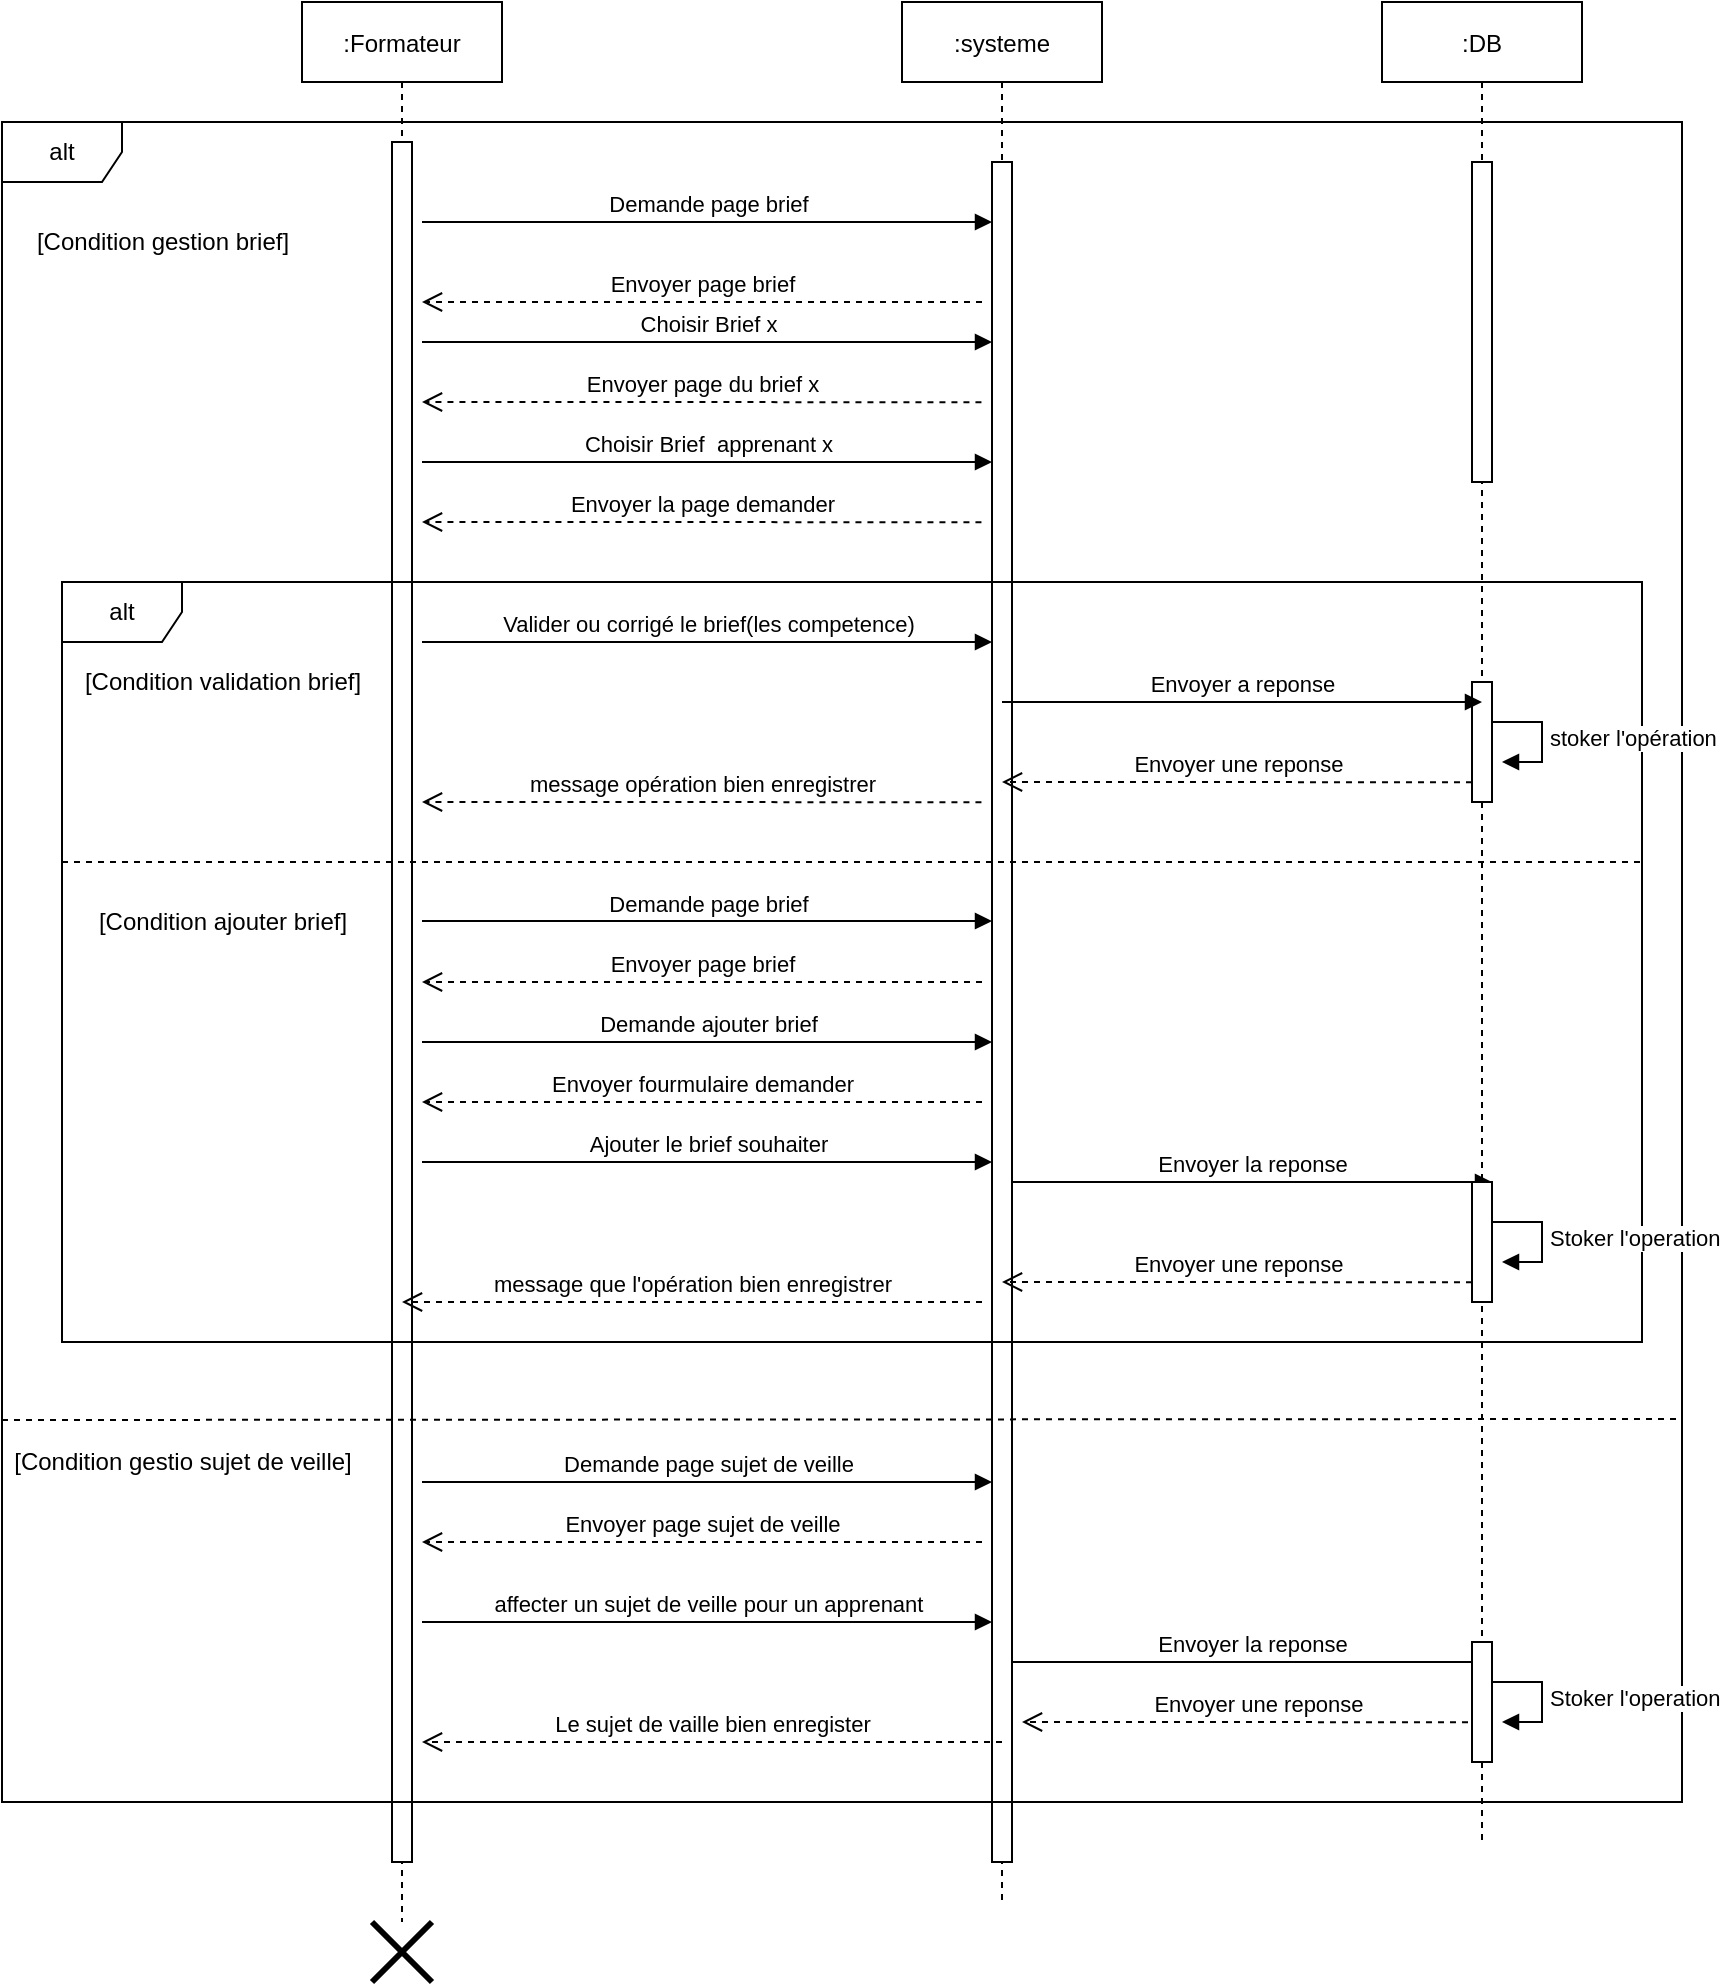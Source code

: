 <mxfile version="13.9.9" type="device"><diagram id="kgpKYQtTHZ0yAKxKKP6v" name="Page-1"><mxGraphModel dx="3378" dy="1184" grid="1" gridSize="10" guides="1" tooltips="1" connect="1" arrows="1" fold="1" page="1" pageScale="1" pageWidth="850" pageHeight="1100" math="0" shadow="0"><root><mxCell id="0"/><mxCell id="1" parent="0"/><mxCell id="3nuBFxr9cyL0pnOWT2aG-1" value=":Formateur" style="shape=umlLifeline;perimeter=lifelinePerimeter;container=1;collapsible=0;recursiveResize=0;rounded=0;shadow=0;strokeWidth=1;" parent="1" vertex="1"><mxGeometry x="120" y="80" width="100" height="960" as="geometry"/></mxCell><mxCell id="3nuBFxr9cyL0pnOWT2aG-2" value="" style="points=[];perimeter=orthogonalPerimeter;rounded=0;shadow=0;strokeWidth=1;" parent="3nuBFxr9cyL0pnOWT2aG-1" vertex="1"><mxGeometry x="45" y="70" width="10" height="860" as="geometry"/></mxCell><mxCell id="3nuBFxr9cyL0pnOWT2aG-5" value=":systeme" style="shape=umlLifeline;perimeter=lifelinePerimeter;container=1;collapsible=0;recursiveResize=0;rounded=0;shadow=0;strokeWidth=1;" parent="1" vertex="1"><mxGeometry x="420" y="80" width="100" height="950" as="geometry"/></mxCell><mxCell id="3nuBFxr9cyL0pnOWT2aG-6" value="" style="points=[];perimeter=orthogonalPerimeter;rounded=0;shadow=0;strokeWidth=1;" parent="3nuBFxr9cyL0pnOWT2aG-5" vertex="1"><mxGeometry x="45" y="80" width="10" height="850" as="geometry"/></mxCell><mxCell id="GA965PAa4vEP2MWw1zA6-1" value=":DB" style="shape=umlLifeline;perimeter=lifelinePerimeter;container=1;collapsible=0;recursiveResize=0;rounded=0;shadow=0;strokeWidth=1;" vertex="1" parent="1"><mxGeometry x="660" y="80" width="100" height="920" as="geometry"/></mxCell><mxCell id="GA965PAa4vEP2MWw1zA6-2" value="" style="points=[];perimeter=orthogonalPerimeter;rounded=0;shadow=0;strokeWidth=1;" vertex="1" parent="GA965PAa4vEP2MWw1zA6-1"><mxGeometry x="45" y="80" width="10" height="160" as="geometry"/></mxCell><mxCell id="GA965PAa4vEP2MWw1zA6-3" value="alt" style="shape=umlFrame;whiteSpace=wrap;html=1;" vertex="1" parent="1"><mxGeometry x="-30" y="140" width="840" height="840" as="geometry"/></mxCell><mxCell id="GA965PAa4vEP2MWw1zA6-4" value="[Condition gestion brief]" style="text;html=1;align=center;verticalAlign=middle;resizable=0;points=[];autosize=1;" vertex="1" parent="1"><mxGeometry x="-20" y="190" width="140" height="20" as="geometry"/></mxCell><mxCell id="GA965PAa4vEP2MWw1zA6-5" value="Demande page brief" style="html=1;verticalAlign=bottom;endArrow=block;" edge="1" parent="1"><mxGeometry width="80" relative="1" as="geometry"><mxPoint x="180" y="190" as="sourcePoint"/><mxPoint x="465" y="190" as="targetPoint"/><Array as="points"><mxPoint x="425" y="190"/></Array></mxGeometry></mxCell><mxCell id="GA965PAa4vEP2MWw1zA6-6" value="Envoyer page brief" style="html=1;verticalAlign=bottom;endArrow=open;dashed=1;endSize=8;" edge="1" parent="1"><mxGeometry relative="1" as="geometry"><mxPoint x="460" y="230" as="sourcePoint"/><mxPoint x="180" y="230" as="targetPoint"/></mxGeometry></mxCell><mxCell id="GA965PAa4vEP2MWw1zA6-7" value="Choisir Brief x" style="html=1;verticalAlign=bottom;endArrow=block;" edge="1" parent="1"><mxGeometry width="80" relative="1" as="geometry"><mxPoint x="180" y="250" as="sourcePoint"/><mxPoint x="465" y="250" as="targetPoint"/><Array as="points"><mxPoint x="425" y="250"/></Array></mxGeometry></mxCell><mxCell id="GA965PAa4vEP2MWw1zA6-8" value="Envoyer page du brief x" style="html=1;verticalAlign=bottom;endArrow=open;dashed=1;endSize=8;exitX=0.583;exitY=0.07;exitDx=0;exitDy=0;exitPerimeter=0;" edge="1" parent="1"><mxGeometry relative="1" as="geometry"><mxPoint x="459.72" y="280.1" as="sourcePoint"/><mxPoint x="180" y="280" as="targetPoint"/></mxGeometry></mxCell><mxCell id="GA965PAa4vEP2MWw1zA6-9" value="Choisir Brief&amp;nbsp; apprenant x" style="html=1;verticalAlign=bottom;endArrow=block;" edge="1" parent="1"><mxGeometry width="80" relative="1" as="geometry"><mxPoint x="180" y="310" as="sourcePoint"/><mxPoint x="465" y="310" as="targetPoint"/><Array as="points"><mxPoint x="425" y="310"/></Array></mxGeometry></mxCell><mxCell id="GA965PAa4vEP2MWw1zA6-10" value="Envoyer la page demander" style="html=1;verticalAlign=bottom;endArrow=open;dashed=1;endSize=8;exitX=0.583;exitY=0.07;exitDx=0;exitDy=0;exitPerimeter=0;" edge="1" parent="1"><mxGeometry relative="1" as="geometry"><mxPoint x="459.72" y="340.1" as="sourcePoint"/><mxPoint x="180" y="340" as="targetPoint"/></mxGeometry></mxCell><mxCell id="GA965PAa4vEP2MWw1zA6-11" value="alt" style="shape=umlFrame;whiteSpace=wrap;html=1;" vertex="1" parent="1"><mxGeometry y="370" width="790" height="380" as="geometry"/></mxCell><mxCell id="GA965PAa4vEP2MWw1zA6-12" value="[Condition validation brief]" style="text;html=1;align=center;verticalAlign=middle;resizable=0;points=[];autosize=1;" vertex="1" parent="1"><mxGeometry x="5" y="410" width="150" height="20" as="geometry"/></mxCell><mxCell id="GA965PAa4vEP2MWw1zA6-13" value="Valider ou corrigé le brief(les competence)" style="html=1;verticalAlign=bottom;endArrow=block;" edge="1" parent="1"><mxGeometry width="80" relative="1" as="geometry"><mxPoint x="180" y="400" as="sourcePoint"/><mxPoint x="465" y="400" as="targetPoint"/><Array as="points"><mxPoint x="425" y="400"/></Array></mxGeometry></mxCell><mxCell id="GA965PAa4vEP2MWw1zA6-15" value="" style="points=[];perimeter=orthogonalPerimeter;rounded=0;shadow=0;strokeWidth=1;" vertex="1" parent="1"><mxGeometry x="705" y="420" width="10" height="60" as="geometry"/></mxCell><mxCell id="GA965PAa4vEP2MWw1zA6-16" value="Envoyer a reponse" style="html=1;verticalAlign=bottom;endArrow=block;" edge="1" parent="1"><mxGeometry width="80" relative="1" as="geometry"><mxPoint x="470" y="430" as="sourcePoint"/><mxPoint x="710" y="430" as="targetPoint"/><Array as="points"/></mxGeometry></mxCell><mxCell id="GA965PAa4vEP2MWw1zA6-21" value="stoker l'opération" style="edgeStyle=orthogonalEdgeStyle;html=1;align=left;spacingLeft=2;endArrow=block;rounded=0;entryX=1;entryY=0;" edge="1" parent="1"><mxGeometry relative="1" as="geometry"><mxPoint x="715" y="440" as="sourcePoint"/><Array as="points"><mxPoint x="740" y="440"/></Array><mxPoint x="720" y="460" as="targetPoint"/></mxGeometry></mxCell><mxCell id="GA965PAa4vEP2MWw1zA6-23" value="Envoyer une reponse" style="html=1;verticalAlign=bottom;endArrow=open;dashed=1;endSize=8;exitX=0.583;exitY=0.07;exitDx=0;exitDy=0;exitPerimeter=0;" edge="1" parent="1"><mxGeometry relative="1" as="geometry"><mxPoint x="705.0" y="470.1" as="sourcePoint"/><mxPoint x="470" y="470" as="targetPoint"/></mxGeometry></mxCell><mxCell id="GA965PAa4vEP2MWw1zA6-24" value="message opération bien enregistrer" style="html=1;verticalAlign=bottom;endArrow=open;dashed=1;endSize=8;exitX=0.583;exitY=0.07;exitDx=0;exitDy=0;exitPerimeter=0;" edge="1" parent="1"><mxGeometry relative="1" as="geometry"><mxPoint x="459.72" y="480.1" as="sourcePoint"/><mxPoint x="180" y="480" as="targetPoint"/></mxGeometry></mxCell><mxCell id="GA965PAa4vEP2MWw1zA6-25" value="" style="endArrow=none;dashed=1;html=1;" edge="1" parent="1"><mxGeometry width="50" height="50" relative="1" as="geometry"><mxPoint y="510" as="sourcePoint"/><mxPoint x="790" y="510" as="targetPoint"/></mxGeometry></mxCell><mxCell id="GA965PAa4vEP2MWw1zA6-26" value="[Condition ajouter brief]" style="text;html=1;align=center;verticalAlign=middle;resizable=0;points=[];autosize=1;" vertex="1" parent="1"><mxGeometry x="10" y="530" width="140" height="20" as="geometry"/></mxCell><mxCell id="GA965PAa4vEP2MWw1zA6-27" value="Demande page brief" style="html=1;verticalAlign=bottom;endArrow=block;" edge="1" parent="1"><mxGeometry width="80" relative="1" as="geometry"><mxPoint x="180" y="539.5" as="sourcePoint"/><mxPoint x="465" y="539.5" as="targetPoint"/><Array as="points"><mxPoint x="425" y="539.5"/></Array></mxGeometry></mxCell><mxCell id="GA965PAa4vEP2MWw1zA6-28" value="Envoyer page brief" style="html=1;verticalAlign=bottom;endArrow=open;dashed=1;endSize=8;" edge="1" parent="1"><mxGeometry relative="1" as="geometry"><mxPoint x="460" y="570" as="sourcePoint"/><mxPoint x="180" y="570" as="targetPoint"/></mxGeometry></mxCell><mxCell id="GA965PAa4vEP2MWw1zA6-29" value="Demande ajouter brief" style="html=1;verticalAlign=bottom;endArrow=block;" edge="1" parent="1"><mxGeometry width="80" relative="1" as="geometry"><mxPoint x="180" y="600" as="sourcePoint"/><mxPoint x="465" y="600" as="targetPoint"/><Array as="points"><mxPoint x="425" y="600"/></Array></mxGeometry></mxCell><mxCell id="GA965PAa4vEP2MWw1zA6-31" value="Envoyer fourmulaire demander" style="html=1;verticalAlign=bottom;endArrow=open;dashed=1;endSize=8;" edge="1" parent="1"><mxGeometry relative="1" as="geometry"><mxPoint x="460" y="630" as="sourcePoint"/><mxPoint x="180" y="630" as="targetPoint"/></mxGeometry></mxCell><mxCell id="GA965PAa4vEP2MWw1zA6-32" value="Ajouter le brief souhaiter" style="html=1;verticalAlign=bottom;endArrow=block;" edge="1" parent="1"><mxGeometry width="80" relative="1" as="geometry"><mxPoint x="180" y="660" as="sourcePoint"/><mxPoint x="465" y="660" as="targetPoint"/><Array as="points"><mxPoint x="425" y="660"/></Array></mxGeometry></mxCell><mxCell id="GA965PAa4vEP2MWw1zA6-34" value="Envoyer la reponse" style="html=1;verticalAlign=bottom;endArrow=block;" edge="1" parent="1"><mxGeometry width="80" relative="1" as="geometry"><mxPoint x="475" y="670" as="sourcePoint"/><mxPoint x="715" y="670" as="targetPoint"/><Array as="points"/></mxGeometry></mxCell><mxCell id="GA965PAa4vEP2MWw1zA6-35" value="" style="points=[];perimeter=orthogonalPerimeter;rounded=0;shadow=0;strokeWidth=1;" vertex="1" parent="1"><mxGeometry x="705" y="670" width="10" height="60" as="geometry"/></mxCell><mxCell id="GA965PAa4vEP2MWw1zA6-38" value="Stoker l'operation" style="edgeStyle=orthogonalEdgeStyle;html=1;align=left;spacingLeft=2;endArrow=block;rounded=0;entryX=1;entryY=0;" edge="1" parent="1"><mxGeometry relative="1" as="geometry"><mxPoint x="715" y="690" as="sourcePoint"/><Array as="points"><mxPoint x="740" y="690"/></Array><mxPoint x="720" y="710" as="targetPoint"/></mxGeometry></mxCell><mxCell id="GA965PAa4vEP2MWw1zA6-39" value="Envoyer une reponse" style="html=1;verticalAlign=bottom;endArrow=open;dashed=1;endSize=8;exitX=0.583;exitY=0.07;exitDx=0;exitDy=0;exitPerimeter=0;" edge="1" parent="1"><mxGeometry relative="1" as="geometry"><mxPoint x="705" y="720.1" as="sourcePoint"/><mxPoint x="470" y="720" as="targetPoint"/></mxGeometry></mxCell><mxCell id="GA965PAa4vEP2MWw1zA6-40" value="message que l'opération bien enregistrer" style="html=1;verticalAlign=bottom;endArrow=open;dashed=1;endSize=8;" edge="1" parent="1"><mxGeometry relative="1" as="geometry"><mxPoint x="460" y="730" as="sourcePoint"/><mxPoint x="170" y="730" as="targetPoint"/></mxGeometry></mxCell><mxCell id="GA965PAa4vEP2MWw1zA6-41" value="[Condition gestio sujet de veille]" style="text;html=1;align=center;verticalAlign=middle;resizable=0;points=[];autosize=1;" vertex="1" parent="1"><mxGeometry x="-30" y="800" width="180" height="20" as="geometry"/></mxCell><mxCell id="GA965PAa4vEP2MWw1zA6-42" value="" style="endArrow=none;dashed=1;html=1;entryX=0.999;entryY=0.772;entryDx=0;entryDy=0;entryPerimeter=0;" edge="1" parent="1" target="GA965PAa4vEP2MWw1zA6-3"><mxGeometry width="50" height="50" relative="1" as="geometry"><mxPoint x="-30" y="789" as="sourcePoint"/><mxPoint x="750" y="790" as="targetPoint"/></mxGeometry></mxCell><mxCell id="GA965PAa4vEP2MWw1zA6-43" value="Demande page sujet de veille" style="html=1;verticalAlign=bottom;endArrow=block;" edge="1" parent="1"><mxGeometry width="80" relative="1" as="geometry"><mxPoint x="180" y="820" as="sourcePoint"/><mxPoint x="465" y="820" as="targetPoint"/><Array as="points"><mxPoint x="425" y="820"/></Array></mxGeometry></mxCell><mxCell id="GA965PAa4vEP2MWw1zA6-44" value="Envoyer page sujet de veille" style="html=1;verticalAlign=bottom;endArrow=open;dashed=1;endSize=8;" edge="1" parent="1"><mxGeometry relative="1" as="geometry"><mxPoint x="460" y="850" as="sourcePoint"/><mxPoint x="180" y="850" as="targetPoint"/></mxGeometry></mxCell><mxCell id="GA965PAa4vEP2MWw1zA6-45" value="affecter un sujet de veille pour un apprenant" style="html=1;verticalAlign=bottom;endArrow=block;" edge="1" parent="1"><mxGeometry width="80" relative="1" as="geometry"><mxPoint x="180" y="890" as="sourcePoint"/><mxPoint x="465" y="890" as="targetPoint"/><Array as="points"><mxPoint x="425" y="890"/></Array></mxGeometry></mxCell><mxCell id="GA965PAa4vEP2MWw1zA6-46" value="Envoyer la reponse" style="html=1;verticalAlign=bottom;endArrow=block;" edge="1" parent="1"><mxGeometry width="80" relative="1" as="geometry"><mxPoint x="475" y="910" as="sourcePoint"/><mxPoint x="715" y="910" as="targetPoint"/><Array as="points"/></mxGeometry></mxCell><mxCell id="GA965PAa4vEP2MWw1zA6-47" value="Envoyer une reponse" style="html=1;verticalAlign=bottom;endArrow=open;dashed=1;endSize=8;exitX=0.583;exitY=0.07;exitDx=0;exitDy=0;exitPerimeter=0;" edge="1" parent="1"><mxGeometry relative="1" as="geometry"><mxPoint x="715" y="940.1" as="sourcePoint"/><mxPoint x="480" y="940" as="targetPoint"/></mxGeometry></mxCell><mxCell id="GA965PAa4vEP2MWw1zA6-48" value="" style="points=[];perimeter=orthogonalPerimeter;rounded=0;shadow=0;strokeWidth=1;" vertex="1" parent="1"><mxGeometry x="705" y="900" width="10" height="60" as="geometry"/></mxCell><mxCell id="GA965PAa4vEP2MWw1zA6-49" value="Stoker l'operation" style="edgeStyle=orthogonalEdgeStyle;html=1;align=left;spacingLeft=2;endArrow=block;rounded=0;entryX=1;entryY=0;" edge="1" parent="1"><mxGeometry relative="1" as="geometry"><mxPoint x="715" y="920" as="sourcePoint"/><Array as="points"><mxPoint x="740" y="920"/></Array><mxPoint x="720" y="940" as="targetPoint"/></mxGeometry></mxCell><mxCell id="GA965PAa4vEP2MWw1zA6-50" value="Le sujet de vaille bien enregister" style="html=1;verticalAlign=bottom;endArrow=open;dashed=1;endSize=8;" edge="1" parent="1"><mxGeometry relative="1" as="geometry"><mxPoint x="470" y="950" as="sourcePoint"/><mxPoint x="180" y="950" as="targetPoint"/></mxGeometry></mxCell><mxCell id="GA965PAa4vEP2MWw1zA6-51" value="" style="shape=umlDestroy;whiteSpace=wrap;html=1;strokeWidth=3;" vertex="1" parent="1"><mxGeometry x="155" y="1040" width="30" height="30" as="geometry"/></mxCell></root></mxGraphModel></diagram></mxfile>